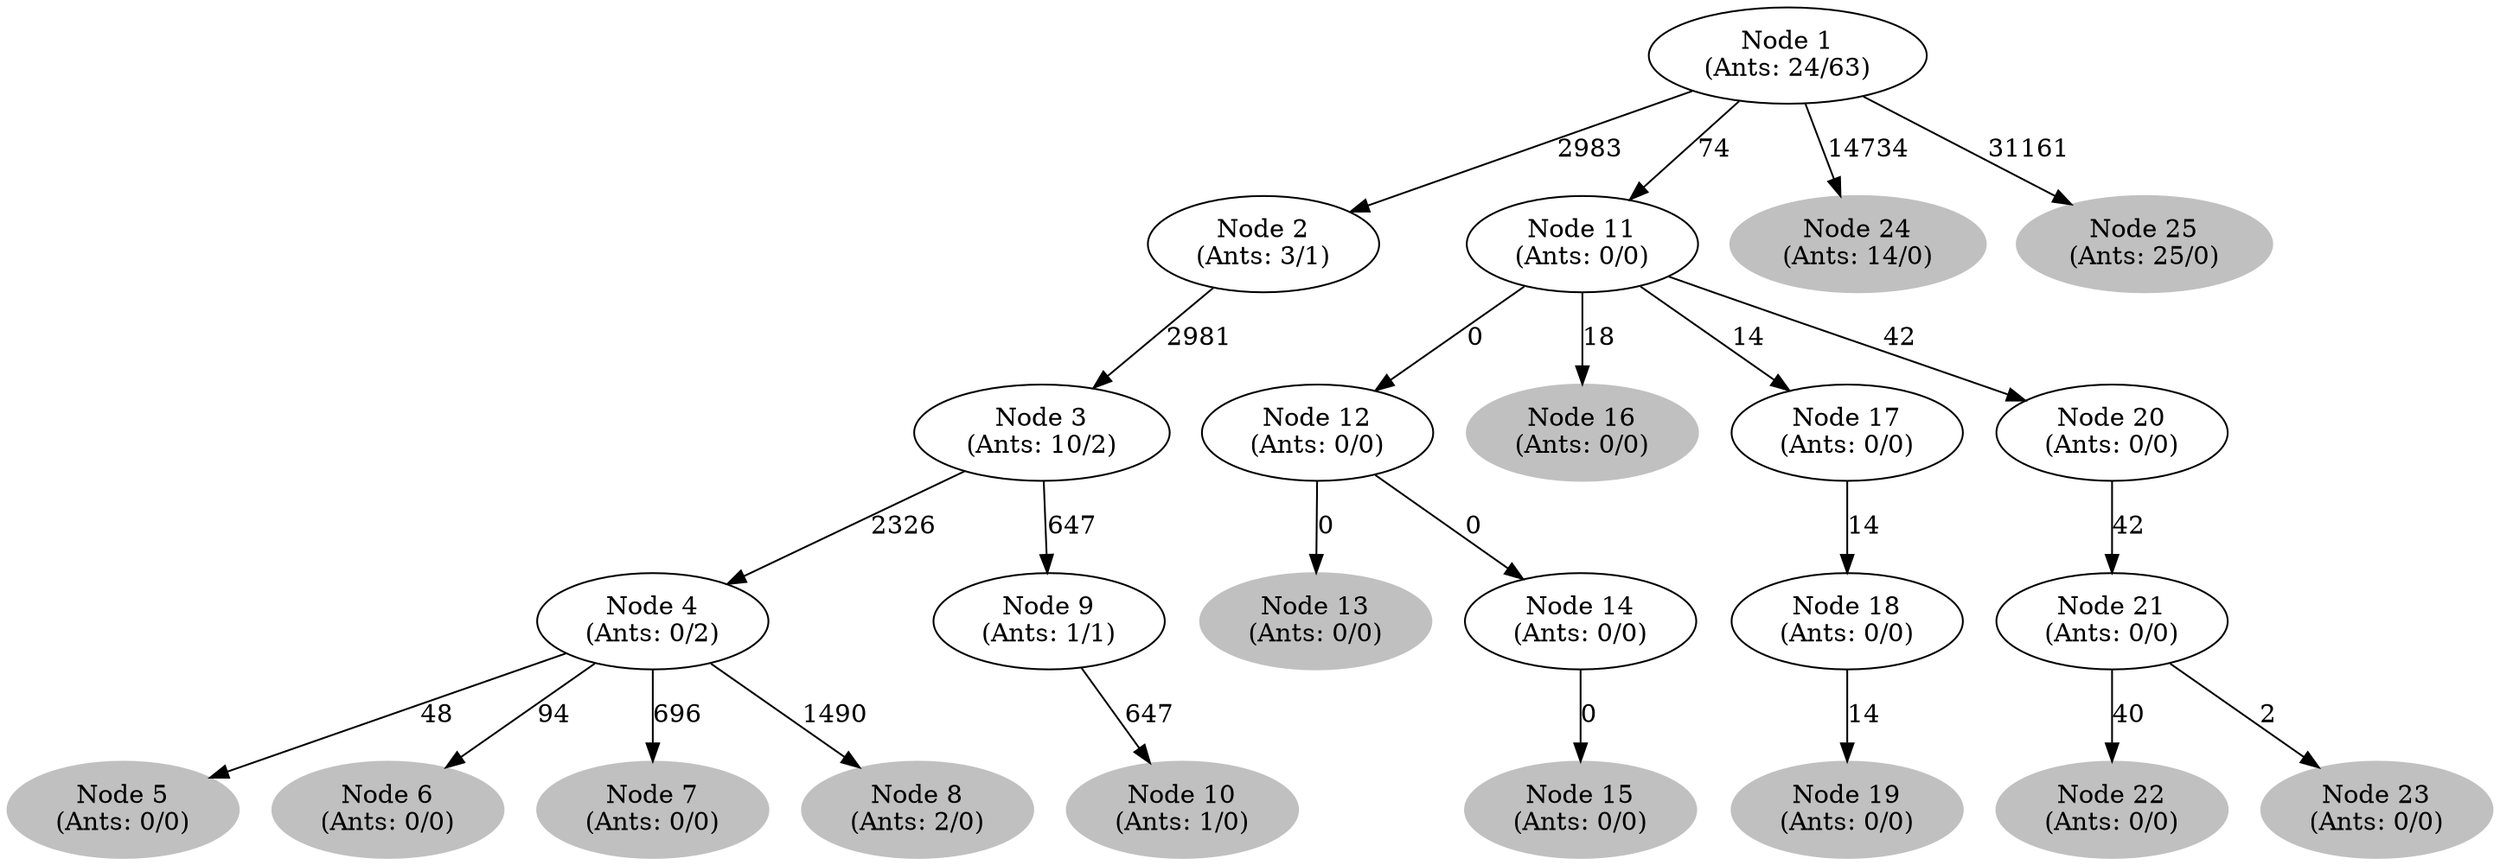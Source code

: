 digraph G {
	
	 "Node 1\n(Ants: 24/63)" -> "Node 2\n(Ants: 3/1)" [label=2983];
	 "Node 2\n(Ants: 3/1)" -> "Node 3\n(Ants: 10/2)" [label=2981];
	 "Node 3\n(Ants: 10/2)" -> "Node 4\n(Ants: 0/2)" [label=2326];
	 "Node 5\n(Ants: 0/0)" [style=filled,color="gray"];
	"Node 4\n(Ants: 0/2)" -> "Node 5\n(Ants: 0/0)" [label=48];
	 "Node 6\n(Ants: 0/0)" [style=filled,color="gray"];
	"Node 4\n(Ants: 0/2)" -> "Node 6\n(Ants: 0/0)" [label=94];
	 "Node 7\n(Ants: 0/0)" [style=filled,color="gray"];
	"Node 4\n(Ants: 0/2)" -> "Node 7\n(Ants: 0/0)" [label=696];
	 "Node 8\n(Ants: 2/0)" [style=filled,color="gray"];
	"Node 4\n(Ants: 0/2)" -> "Node 8\n(Ants: 2/0)" [label=1490];
	 "Node 3\n(Ants: 10/2)" -> "Node 9\n(Ants: 1/1)" [label=647];
	 "Node 10\n(Ants: 1/0)" [style=filled,color="gray"];
	"Node 9\n(Ants: 1/1)" -> "Node 10\n(Ants: 1/0)" [label=647];
	 "Node 1\n(Ants: 24/63)" -> "Node 11\n(Ants: 0/0)" [label=74];
	 "Node 11\n(Ants: 0/0)" -> "Node 12\n(Ants: 0/0)" [label=0];
	 "Node 13\n(Ants: 0/0)" [style=filled,color="gray"];
	"Node 12\n(Ants: 0/0)" -> "Node 13\n(Ants: 0/0)" [label=0];
	 "Node 12\n(Ants: 0/0)" -> "Node 14\n(Ants: 0/0)" [label=0];
	 "Node 15\n(Ants: 0/0)" [style=filled,color="gray"];
	"Node 14\n(Ants: 0/0)" -> "Node 15\n(Ants: 0/0)" [label=0];
	 "Node 16\n(Ants: 0/0)" [style=filled,color="gray"];
	"Node 11\n(Ants: 0/0)" -> "Node 16\n(Ants: 0/0)" [label=18];
	 "Node 11\n(Ants: 0/0)" -> "Node 17\n(Ants: 0/0)" [label=14];
	 "Node 17\n(Ants: 0/0)" -> "Node 18\n(Ants: 0/0)" [label=14];
	 "Node 19\n(Ants: 0/0)" [style=filled,color="gray"];
	"Node 18\n(Ants: 0/0)" -> "Node 19\n(Ants: 0/0)" [label=14];
	 "Node 11\n(Ants: 0/0)" -> "Node 20\n(Ants: 0/0)" [label=42];
	 "Node 20\n(Ants: 0/0)" -> "Node 21\n(Ants: 0/0)" [label=42];
	 "Node 22\n(Ants: 0/0)" [style=filled,color="gray"];
	"Node 21\n(Ants: 0/0)" -> "Node 22\n(Ants: 0/0)" [label=40];
	 "Node 23\n(Ants: 0/0)" [style=filled,color="gray"];
	"Node 21\n(Ants: 0/0)" -> "Node 23\n(Ants: 0/0)" [label=2];
	 "Node 24\n(Ants: 14/0)" [style=filled,color="gray"];
	"Node 1\n(Ants: 24/63)" -> "Node 24\n(Ants: 14/0)" [label=14734];
	 "Node 25\n(Ants: 25/0)" [style=filled,color="gray"];
	"Node 1\n(Ants: 24/63)" -> "Node 25\n(Ants: 25/0)" [label=31161];
	 
}
